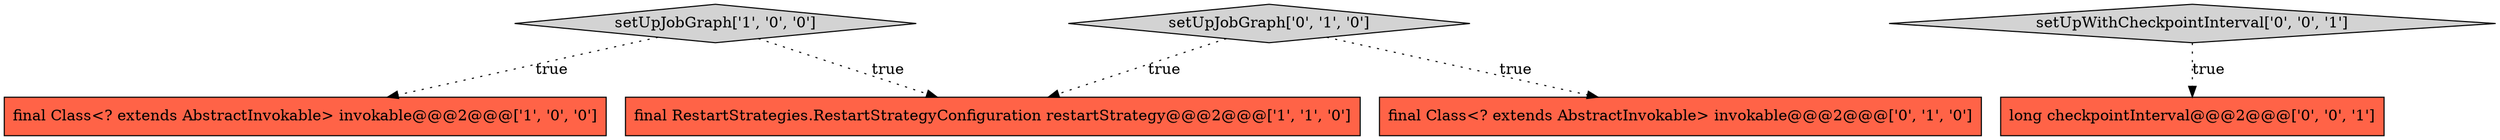 digraph {
0 [style = filled, label = "final Class<? extends AbstractInvokable> invokable@@@2@@@['1', '0', '0']", fillcolor = tomato, shape = box image = "AAA0AAABBB1BBB"];
5 [style = filled, label = "long checkpointInterval@@@2@@@['0', '0', '1']", fillcolor = tomato, shape = box image = "AAA0AAABBB3BBB"];
6 [style = filled, label = "setUpWithCheckpointInterval['0', '0', '1']", fillcolor = lightgray, shape = diamond image = "AAA0AAABBB3BBB"];
3 [style = filled, label = "final Class<? extends AbstractInvokable> invokable@@@2@@@['0', '1', '0']", fillcolor = tomato, shape = box image = "AAA0AAABBB2BBB"];
1 [style = filled, label = "setUpJobGraph['1', '0', '0']", fillcolor = lightgray, shape = diamond image = "AAA0AAABBB1BBB"];
2 [style = filled, label = "final RestartStrategies.RestartStrategyConfiguration restartStrategy@@@2@@@['1', '1', '0']", fillcolor = tomato, shape = box image = "AAA0AAABBB1BBB"];
4 [style = filled, label = "setUpJobGraph['0', '1', '0']", fillcolor = lightgray, shape = diamond image = "AAA0AAABBB2BBB"];
1->0 [style = dotted, label="true"];
4->3 [style = dotted, label="true"];
1->2 [style = dotted, label="true"];
4->2 [style = dotted, label="true"];
6->5 [style = dotted, label="true"];
}
